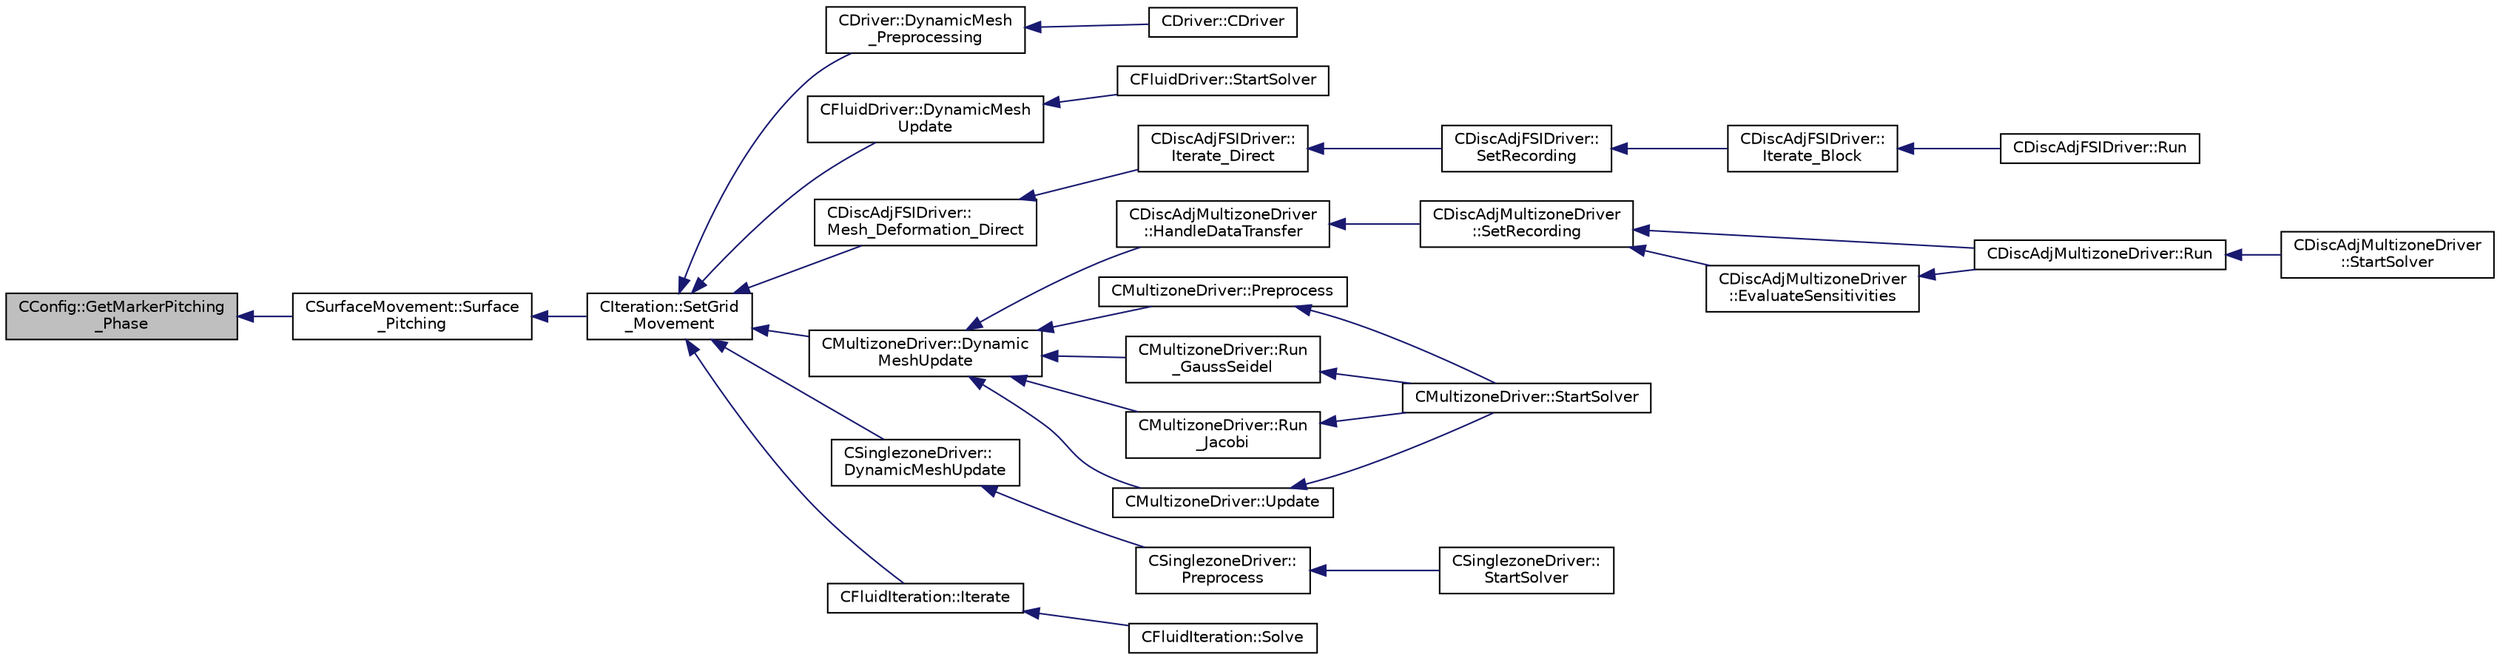 digraph "CConfig::GetMarkerPitching_Phase"
{
  edge [fontname="Helvetica",fontsize="10",labelfontname="Helvetica",labelfontsize="10"];
  node [fontname="Helvetica",fontsize="10",shape=record];
  rankdir="LR";
  Node7571 [label="CConfig::GetMarkerPitching\l_Phase",height=0.2,width=0.4,color="black", fillcolor="grey75", style="filled", fontcolor="black"];
  Node7571 -> Node7572 [dir="back",color="midnightblue",fontsize="10",style="solid",fontname="Helvetica"];
  Node7572 [label="CSurfaceMovement::Surface\l_Pitching",height=0.2,width=0.4,color="black", fillcolor="white", style="filled",URL="$class_c_surface_movement.html#adc08e64ff18721a8f95486d6e7f11229",tooltip="Computes the displacement of a pitching surface for a dynamic mesh simulation. "];
  Node7572 -> Node7573 [dir="back",color="midnightblue",fontsize="10",style="solid",fontname="Helvetica"];
  Node7573 [label="CIteration::SetGrid\l_Movement",height=0.2,width=0.4,color="black", fillcolor="white", style="filled",URL="$class_c_iteration.html#a7b36785762f6b0c214569b185b858b6c",tooltip="Updates the positions and grid velocities for dynamic meshes between physical time steps..."];
  Node7573 -> Node7574 [dir="back",color="midnightblue",fontsize="10",style="solid",fontname="Helvetica"];
  Node7574 [label="CDriver::DynamicMesh\l_Preprocessing",height=0.2,width=0.4,color="black", fillcolor="white", style="filled",URL="$class_c_driver.html#af585d91d9c08dbddcc2b3e67dd5f5af9",tooltip="GridMovement_Preprocessing. "];
  Node7574 -> Node7575 [dir="back",color="midnightblue",fontsize="10",style="solid",fontname="Helvetica"];
  Node7575 [label="CDriver::CDriver",height=0.2,width=0.4,color="black", fillcolor="white", style="filled",URL="$class_c_driver.html#a3fca4a013a6efa9bbb38fe78a86b5f3d",tooltip="Constructor of the class. "];
  Node7573 -> Node7576 [dir="back",color="midnightblue",fontsize="10",style="solid",fontname="Helvetica"];
  Node7576 [label="CFluidDriver::DynamicMesh\lUpdate",height=0.2,width=0.4,color="black", fillcolor="white", style="filled",URL="$class_c_fluid_driver.html#a4eee67049f34a1875a42afa470e9f828",tooltip="Perform a dynamic mesh deformation, included grid velocity computation and the update of the multigri..."];
  Node7576 -> Node7577 [dir="back",color="midnightblue",fontsize="10",style="solid",fontname="Helvetica"];
  Node7577 [label="CFluidDriver::StartSolver",height=0.2,width=0.4,color="black", fillcolor="white", style="filled",URL="$class_c_fluid_driver.html#a1c122d5a4b5f562f69a84aef2b8bd6d5",tooltip="Launch the computation for all zones and all physics. "];
  Node7573 -> Node7578 [dir="back",color="midnightblue",fontsize="10",style="solid",fontname="Helvetica"];
  Node7578 [label="CDiscAdjFSIDriver::\lMesh_Deformation_Direct",height=0.2,width=0.4,color="black", fillcolor="white", style="filled",URL="$class_c_disc_adj_f_s_i_driver.html#ad683500d6b3773af342165b1b18f5c59",tooltip="Run a direct mesh deformation. "];
  Node7578 -> Node7579 [dir="back",color="midnightblue",fontsize="10",style="solid",fontname="Helvetica"];
  Node7579 [label="CDiscAdjFSIDriver::\lIterate_Direct",height=0.2,width=0.4,color="black", fillcolor="white", style="filled",URL="$class_c_disc_adj_f_s_i_driver.html#acd9e7f14d860522e48ba2b6db34efd49",tooltip="Iterate the direct solver for recording. "];
  Node7579 -> Node7580 [dir="back",color="midnightblue",fontsize="10",style="solid",fontname="Helvetica"];
  Node7580 [label="CDiscAdjFSIDriver::\lSetRecording",height=0.2,width=0.4,color="black", fillcolor="white", style="filled",URL="$class_c_disc_adj_f_s_i_driver.html#ab07394a77802e469a321ccd1b10cb988",tooltip="Set the recording for a Discrete Adjoint iteration for the FSI problem. "];
  Node7580 -> Node7581 [dir="back",color="midnightblue",fontsize="10",style="solid",fontname="Helvetica"];
  Node7581 [label="CDiscAdjFSIDriver::\lIterate_Block",height=0.2,width=0.4,color="black", fillcolor="white", style="filled",URL="$class_c_disc_adj_f_s_i_driver.html#a84949f139fa795b7d34d6ff77e82eb5c",tooltip="Iterate a certain block for adjoint FSI - may be the whole set of variables or independent and subite..."];
  Node7581 -> Node7582 [dir="back",color="midnightblue",fontsize="10",style="solid",fontname="Helvetica"];
  Node7582 [label="CDiscAdjFSIDriver::Run",height=0.2,width=0.4,color="black", fillcolor="white", style="filled",URL="$class_c_disc_adj_f_s_i_driver.html#a2e965d6e9c4dcfc296077cae225cab21",tooltip="Run a Discrete Adjoint iteration for the FSI problem. "];
  Node7573 -> Node7583 [dir="back",color="midnightblue",fontsize="10",style="solid",fontname="Helvetica"];
  Node7583 [label="CMultizoneDriver::Dynamic\lMeshUpdate",height=0.2,width=0.4,color="black", fillcolor="white", style="filled",URL="$class_c_multizone_driver.html#ad28a95a48e9750237a5e2b1bf2c4aac9",tooltip="Perform a dynamic mesh deformation, included grid velocity computation and the update of the multigri..."];
  Node7583 -> Node7584 [dir="back",color="midnightblue",fontsize="10",style="solid",fontname="Helvetica"];
  Node7584 [label="CDiscAdjMultizoneDriver\l::HandleDataTransfer",height=0.2,width=0.4,color="black", fillcolor="white", style="filled",URL="$class_c_disc_adj_multizone_driver.html#ab33de05a7a1f77dcf60014a4a35dd4f1",tooltip="Transfer data between zones and update grids when required. "];
  Node7584 -> Node7585 [dir="back",color="midnightblue",fontsize="10",style="solid",fontname="Helvetica"];
  Node7585 [label="CDiscAdjMultizoneDriver\l::SetRecording",height=0.2,width=0.4,color="black", fillcolor="white", style="filled",URL="$class_c_disc_adj_multizone_driver.html#a441f8669a04147aacab7df463e1dd021",tooltip="Record one iteration of the primal problem within each zone. "];
  Node7585 -> Node7586 [dir="back",color="midnightblue",fontsize="10",style="solid",fontname="Helvetica"];
  Node7586 [label="CDiscAdjMultizoneDriver::Run",height=0.2,width=0.4,color="black", fillcolor="white", style="filled",URL="$class_c_disc_adj_multizone_driver.html#af996aecdb6d20aa4fc81c9b67295abf5",tooltip="[Overload] Run an discrete adjoint update of all solvers within multiple zones. "];
  Node7586 -> Node7587 [dir="back",color="midnightblue",fontsize="10",style="solid",fontname="Helvetica"];
  Node7587 [label="CDiscAdjMultizoneDriver\l::StartSolver",height=0.2,width=0.4,color="black", fillcolor="white", style="filled",URL="$class_c_disc_adj_multizone_driver.html#a75de0a1a482ceeed4301a384f1515092",tooltip="[Overload] Launch the computation for discrete adjoint multizone problems. "];
  Node7585 -> Node7588 [dir="back",color="midnightblue",fontsize="10",style="solid",fontname="Helvetica"];
  Node7588 [label="CDiscAdjMultizoneDriver\l::EvaluateSensitivities",height=0.2,width=0.4,color="black", fillcolor="white", style="filled",URL="$class_c_disc_adj_multizone_driver.html#ac2789097629674cfb7d4de64954024df",tooltip="Evaluate sensitivites for the current adjoint solution and output files. "];
  Node7588 -> Node7586 [dir="back",color="midnightblue",fontsize="10",style="solid",fontname="Helvetica"];
  Node7583 -> Node7589 [dir="back",color="midnightblue",fontsize="10",style="solid",fontname="Helvetica"];
  Node7589 [label="CMultizoneDriver::Preprocess",height=0.2,width=0.4,color="black", fillcolor="white", style="filled",URL="$class_c_multizone_driver.html#a29c97f0dff69501feb7d5f8fe2670088",tooltip="Preprocess the multizone iteration. "];
  Node7589 -> Node7590 [dir="back",color="midnightblue",fontsize="10",style="solid",fontname="Helvetica"];
  Node7590 [label="CMultizoneDriver::StartSolver",height=0.2,width=0.4,color="black", fillcolor="white", style="filled",URL="$class_c_multizone_driver.html#a03cfc000c383ef0d86d34e1c6aef5ff3",tooltip="[Overload] Launch the computation for multizone problems. "];
  Node7583 -> Node7591 [dir="back",color="midnightblue",fontsize="10",style="solid",fontname="Helvetica"];
  Node7591 [label="CMultizoneDriver::Run\l_GaussSeidel",height=0.2,width=0.4,color="black", fillcolor="white", style="filled",URL="$class_c_multizone_driver.html#a8036223cdbe0c0d4552f17f6bad9189b",tooltip="Run a Block Gauss-Seidel iteration in all physical zones. "];
  Node7591 -> Node7590 [dir="back",color="midnightblue",fontsize="10",style="solid",fontname="Helvetica"];
  Node7583 -> Node7592 [dir="back",color="midnightblue",fontsize="10",style="solid",fontname="Helvetica"];
  Node7592 [label="CMultizoneDriver::Run\l_Jacobi",height=0.2,width=0.4,color="black", fillcolor="white", style="filled",URL="$class_c_multizone_driver.html#a1bf2824daac5a10e8fb7387676eee338",tooltip="Run a Block-Jacobi iteration in all physical zones. "];
  Node7592 -> Node7590 [dir="back",color="midnightblue",fontsize="10",style="solid",fontname="Helvetica"];
  Node7583 -> Node7593 [dir="back",color="midnightblue",fontsize="10",style="solid",fontname="Helvetica"];
  Node7593 [label="CMultizoneDriver::Update",height=0.2,width=0.4,color="black", fillcolor="white", style="filled",URL="$class_c_multizone_driver.html#ac5d960382730c14b035965906cf02cb6",tooltip="Update the dual-time solution within multiple zones. "];
  Node7593 -> Node7590 [dir="back",color="midnightblue",fontsize="10",style="solid",fontname="Helvetica"];
  Node7573 -> Node7594 [dir="back",color="midnightblue",fontsize="10",style="solid",fontname="Helvetica"];
  Node7594 [label="CSinglezoneDriver::\lDynamicMeshUpdate",height=0.2,width=0.4,color="black", fillcolor="white", style="filled",URL="$class_c_singlezone_driver.html#a8cf4c7786b495d459818b656a7f6a357",tooltip="Perform a dynamic mesh deformation, included grid velocity computation and the update of the multigri..."];
  Node7594 -> Node7595 [dir="back",color="midnightblue",fontsize="10",style="solid",fontname="Helvetica"];
  Node7595 [label="CSinglezoneDriver::\lPreprocess",height=0.2,width=0.4,color="black", fillcolor="white", style="filled",URL="$class_c_singlezone_driver.html#adc6587c2d0cd656a4fbdebaf611fbbc8",tooltip="Preprocess the single-zone iteration. "];
  Node7595 -> Node7596 [dir="back",color="midnightblue",fontsize="10",style="solid",fontname="Helvetica"];
  Node7596 [label="CSinglezoneDriver::\lStartSolver",height=0.2,width=0.4,color="black", fillcolor="white", style="filled",URL="$class_c_singlezone_driver.html#a6eb4215f7ee740a6d5edb798110ce44a",tooltip="[Overload] Launch the computation for single-zone problems. "];
  Node7573 -> Node7597 [dir="back",color="midnightblue",fontsize="10",style="solid",fontname="Helvetica"];
  Node7597 [label="CFluidIteration::Iterate",height=0.2,width=0.4,color="black", fillcolor="white", style="filled",URL="$class_c_fluid_iteration.html#ab1379b4cba3d8c893395123fb6030986",tooltip="Perform a single iteration of the fluid system. "];
  Node7597 -> Node7598 [dir="back",color="midnightblue",fontsize="10",style="solid",fontname="Helvetica"];
  Node7598 [label="CFluidIteration::Solve",height=0.2,width=0.4,color="black", fillcolor="white", style="filled",URL="$class_c_fluid_iteration.html#ae22cd342c9c9d2ea5ac3f5103394ff80",tooltip="Iterate the fluid system for a number of Inner_Iter iterations. "];
}
